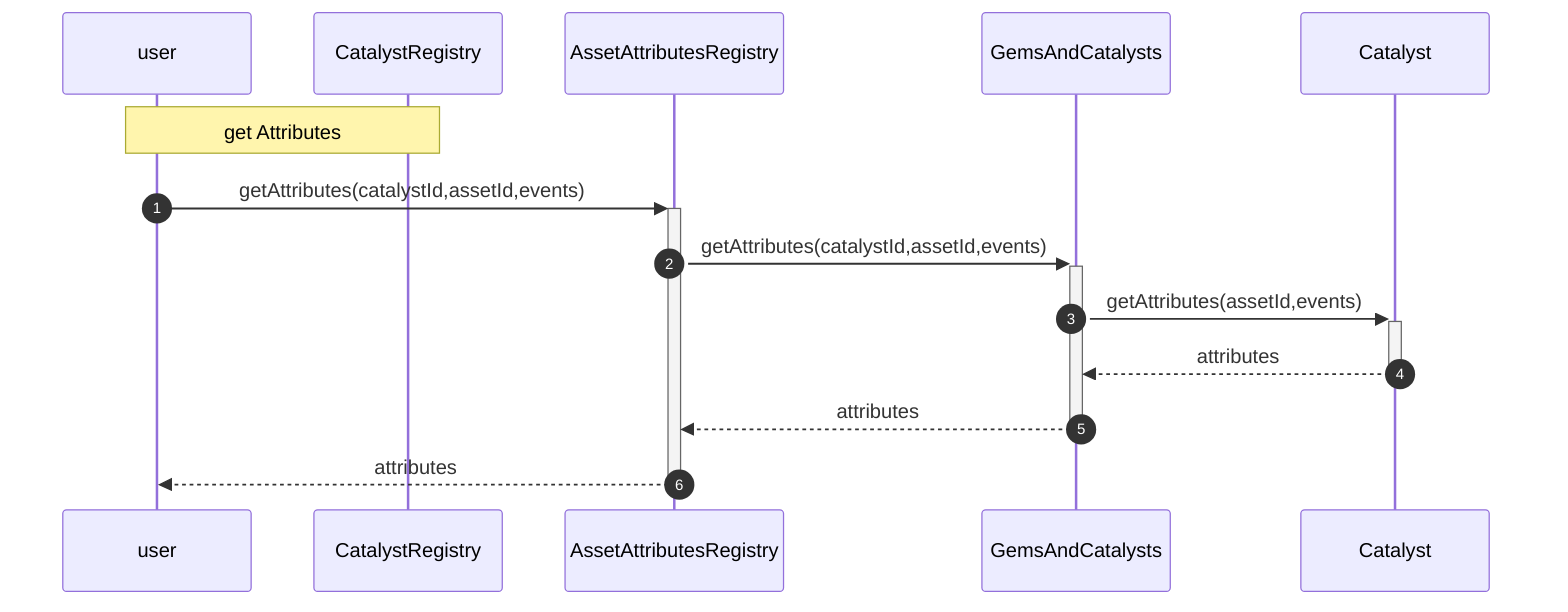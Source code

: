 sequenceDiagram
autonumber

    Note over user, CatalystRegistry: get Attributes

    user->>+AssetAttributesRegistry:getAttributes(catalystId,assetId,events)
    AssetAttributesRegistry->>+GemsAndCatalysts:getAttributes(catalystId,assetId,events)
    GemsAndCatalysts->>+Catalyst:getAttributes(assetId,events)
    Catalyst-->>-GemsAndCatalysts:attributes
    GemsAndCatalysts-->>-AssetAttributesRegistry:attributes
    AssetAttributesRegistry-->>-user:attributes